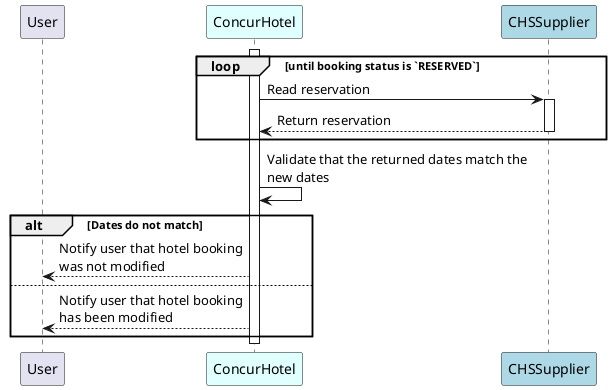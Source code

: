@startuml hotel-modify

participant "User" as user

participant ConcurHotel as cHotel #Lightcyan
participant "CHSSupplier" as supply #LightBlue

activate cHotel
loop until booking status is `RESERVED`
  cHotel->supply++: Read reservation
  supply --> cHotel--: Return reservation
end
cHotel -> cHotel: Validate that the returned dates match the\nnew dates
alt Dates do not match
  cHotel -->user: Notify user that hotel booking\nwas not modified
else
  cHotel -->user: Notify user that hotel booking\nhas been modified
end
deactivate cHotel


@enduml
